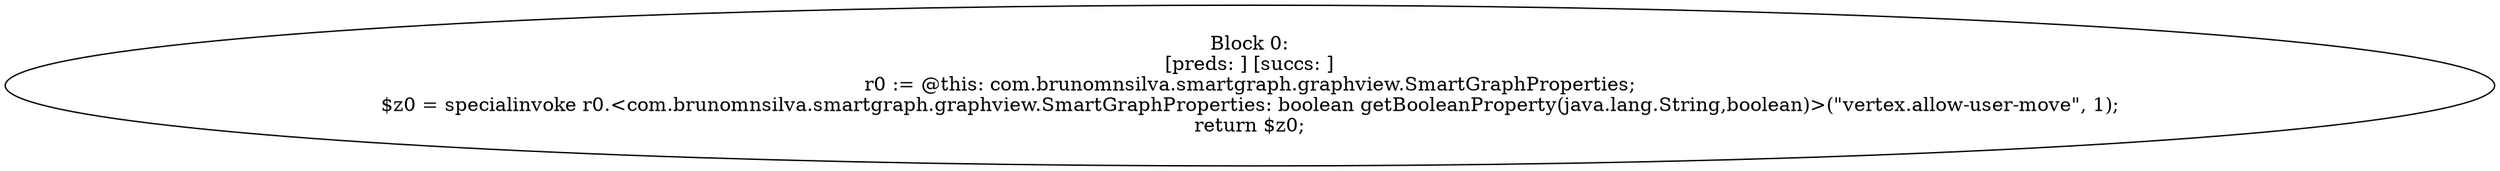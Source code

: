 digraph "unitGraph" {
    "Block 0:
[preds: ] [succs: ]
r0 := @this: com.brunomnsilva.smartgraph.graphview.SmartGraphProperties;
$z0 = specialinvoke r0.<com.brunomnsilva.smartgraph.graphview.SmartGraphProperties: boolean getBooleanProperty(java.lang.String,boolean)>(\"vertex.allow-user-move\", 1);
return $z0;
"
}
